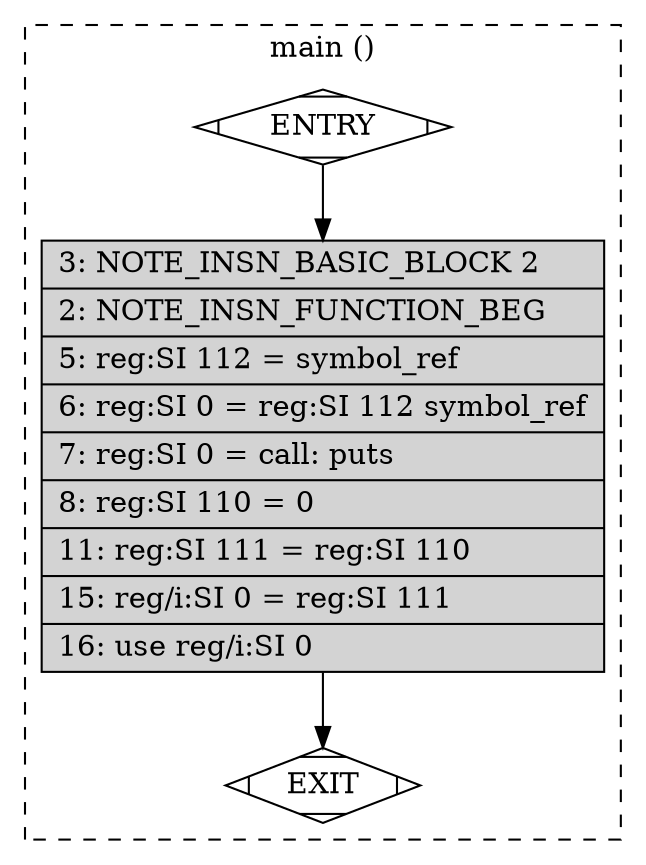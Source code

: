 digraph "helloworld/hello_world.c.234r.expand.234r.expand" {
	overlap=false
	subgraph cluster_main {
		style=dashed
		color=black
		label="main ()"
		bb_0 [label=ENTRY fillcolor=white shape=Mdiamond style=filled]
		bb_2 [label="{3: NOTE_INSN_BASIC_BLOCK\ 2\l\
|2: NOTE_INSN_FUNCTION_BEG\l\
|5: reg:SI 112 = symbol_ref\l\
|6: reg:SI 0 = reg:SI 112 symbol_ref\l\
|7: reg:SI 0 = call: puts\l\
|8: reg:SI 110 = 0\l\
|11: reg:SI 111 = reg:SI 110\l\
|15: reg/i:SI 0 = reg:SI 111\l\
|16: use reg/i:SI 0\l\
}" fillcolor=lightgrey shape=record style=filled]
		bb_1 [label=EXIT fillcolor=white shape=Mdiamond style=filled]
		bb_0 -> bb_2 [constraint=true]
		bb_2 -> bb_1 [constraint=true]
	}
}
